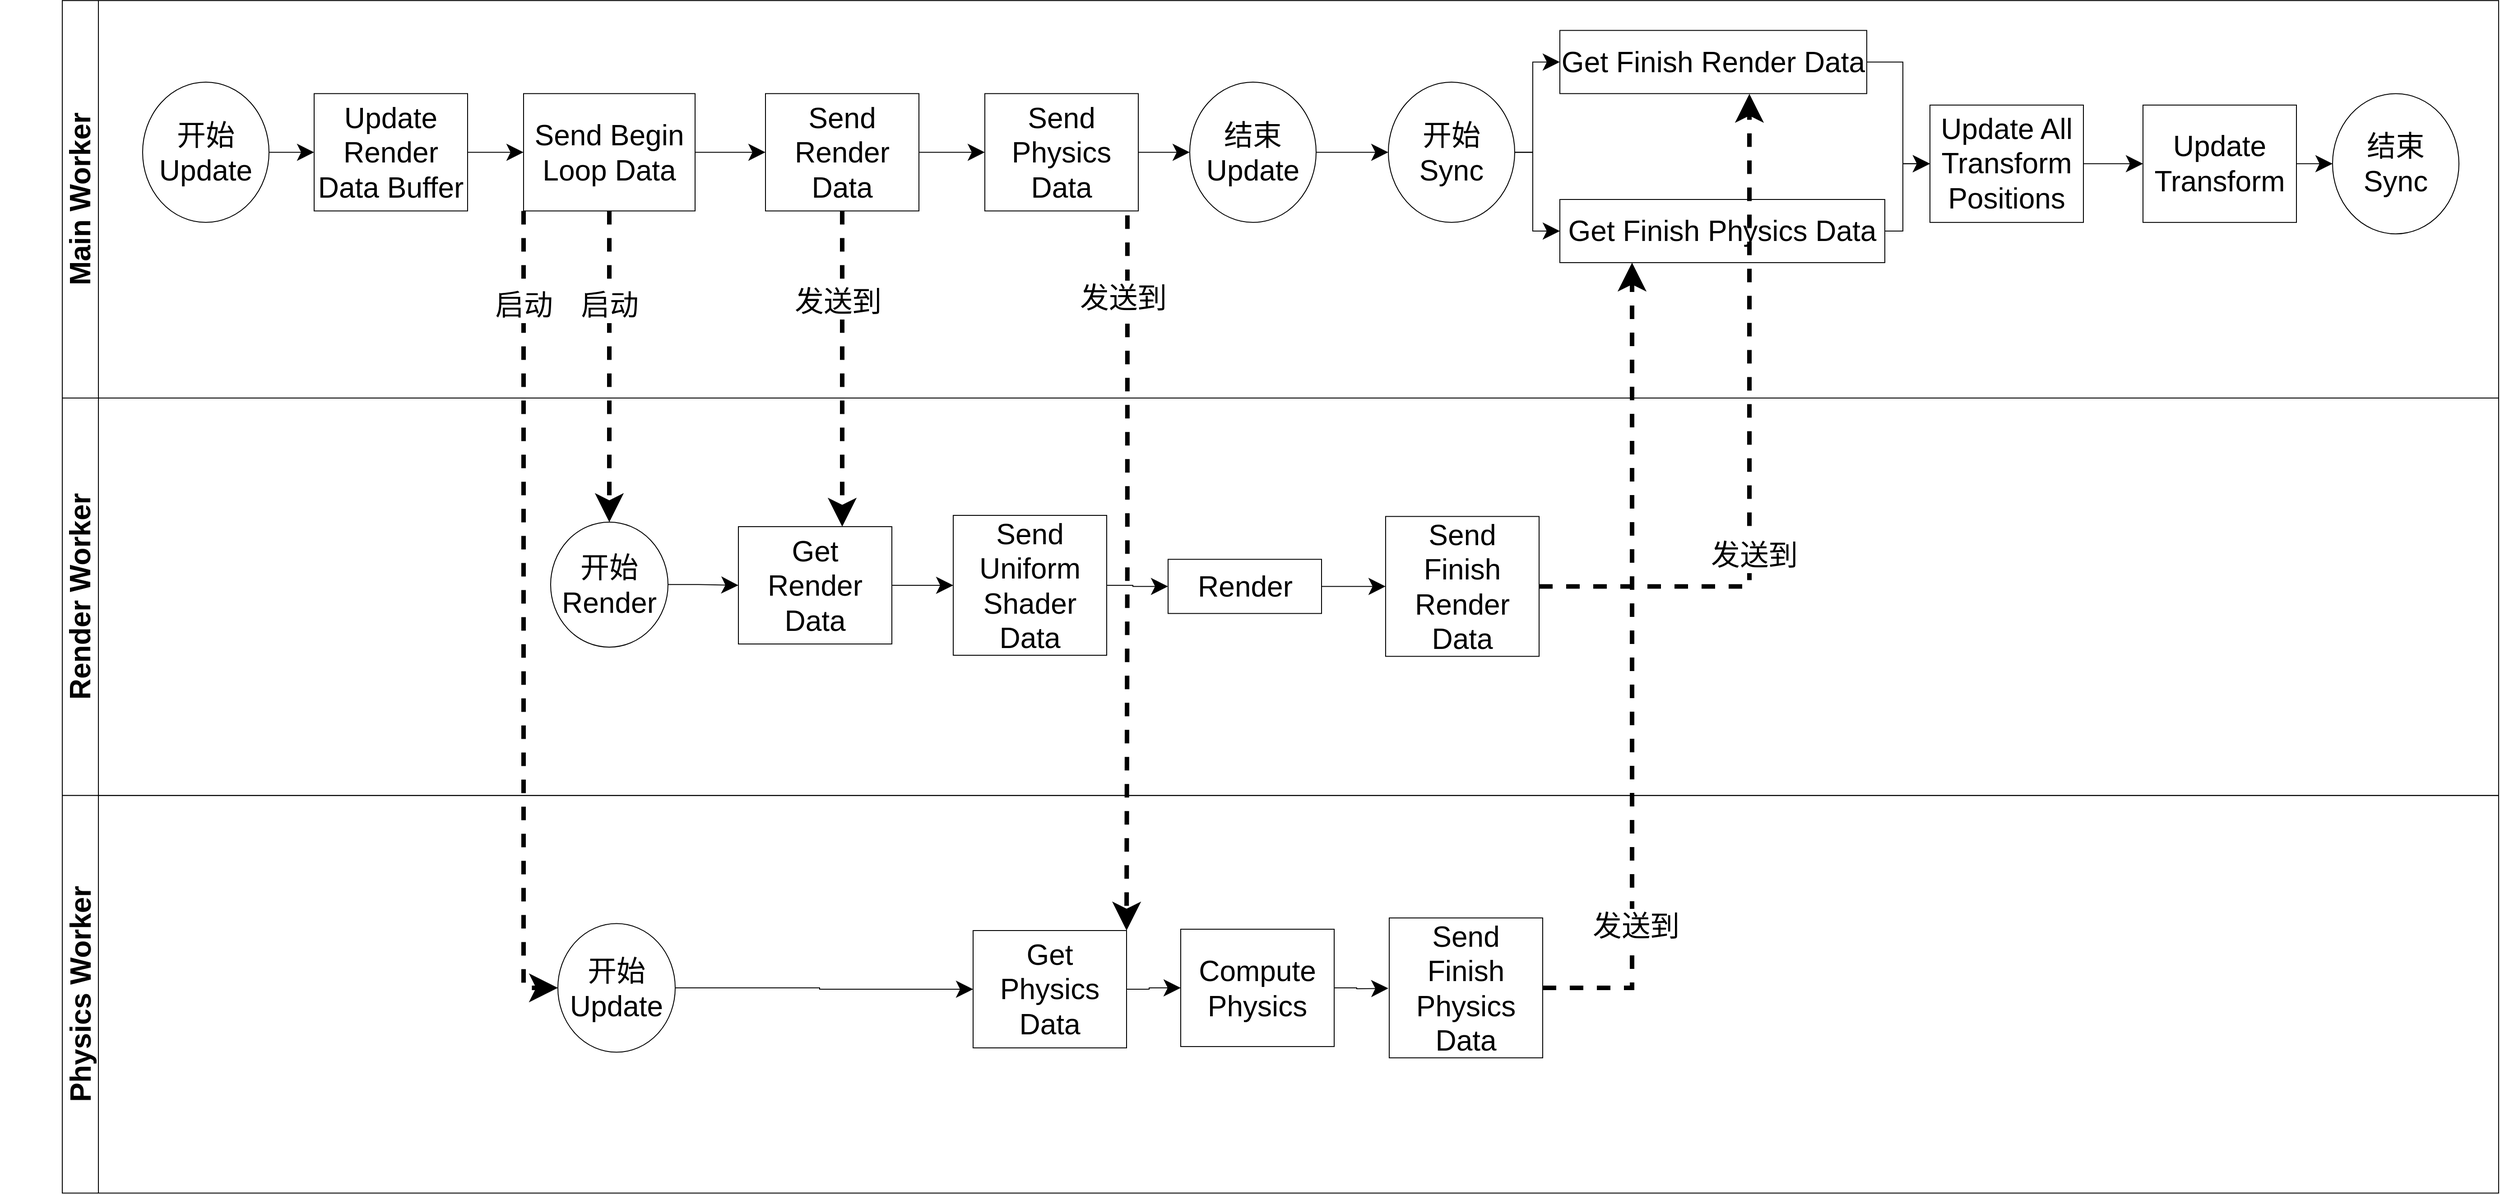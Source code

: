 <mxfile version="14.6.13" type="device"><diagram id="vMdo4YMrNPFjYfSBuluk" name="第 1 页"><mxGraphModel dx="3530" dy="3089" grid="1" gridSize="10" guides="1" tooltips="1" connect="1" arrows="1" fold="1" page="1" pageScale="1" pageWidth="827" pageHeight="1169" math="0" shadow="0"><root><mxCell id="0"/><mxCell id="1" parent="0"/><mxCell id="m8LMoHOGRA0s_H-Xx9vi-58" value="&lt;font style=&quot;font-size: 32px&quot;&gt;Main Worker&lt;/font&gt;" style="swimlane;html=1;childLayout=stackLayout;resizeParent=1;resizeParentMax=0;horizontal=0;startSize=40;horizontalStack=0;fontSize=22;" parent="1" vertex="1"><mxGeometry x="-639" y="-590.42" width="2699" height="440.42" as="geometry"><mxRectangle x="120" y="120" width="30" height="50" as="alternateBounds"/></mxGeometry></mxCell><mxCell id="m8LMoHOGRA0s_H-Xx9vi-59" style="edgeStyle=orthogonalEdgeStyle;rounded=0;orthogonalLoop=1;jettySize=auto;html=1;endArrow=classic;endFill=1;fontSize=22;" parent="1" edge="1"><mxGeometry relative="1" as="geometry"><mxPoint x="-700.0" y="-475.98" as="sourcePoint"/><mxPoint x="-699.966" y="-475.98" as="targetPoint"/></mxGeometry></mxCell><mxCell id="m8LMoHOGRA0s_H-Xx9vi-60" value="开始&lt;br&gt;Update" style="ellipse;whiteSpace=wrap;html=1;fontSize=32;" parent="1" vertex="1"><mxGeometry x="-550" y="-500" width="140" height="155.42" as="geometry"/></mxCell><mxCell id="m8LMoHOGRA0s_H-Xx9vi-61" value="" style="edgeStyle=orthogonalEdgeStyle;rounded=0;orthogonalLoop=1;jettySize=auto;html=1;fontSize=32;endSize=16;startSize=16;exitX=1;exitY=0.5;exitDx=0;exitDy=0;" parent="1" source="m8LMoHOGRA0s_H-Xx9vi-60" target="m8LMoHOGRA0s_H-Xx9vi-65" edge="1"><mxGeometry relative="1" as="geometry"><mxPoint x="-400" y="-425" as="sourcePoint"/></mxGeometry></mxCell><mxCell id="m8LMoHOGRA0s_H-Xx9vi-112" value="" style="edgeStyle=orthogonalEdgeStyle;rounded=0;orthogonalLoop=1;jettySize=auto;html=1;endSize=16;startSize=16;" parent="1" source="m8LMoHOGRA0s_H-Xx9vi-65" target="m8LMoHOGRA0s_H-Xx9vi-111" edge="1"><mxGeometry relative="1" as="geometry"/></mxCell><mxCell id="m8LMoHOGRA0s_H-Xx9vi-65" value="Update Render Data Buffer" style="whiteSpace=wrap;html=1;fontSize=32;" parent="1" vertex="1"><mxGeometry x="-360" y="-487.29" width="170" height="130" as="geometry"/></mxCell><mxCell id="m8LMoHOGRA0s_H-Xx9vi-69" value="&lt;font style=&quot;font-size: 32px&quot;&gt;Render Worker&lt;/font&gt;" style="swimlane;html=1;childLayout=stackLayout;resizeParent=1;resizeParentMax=0;horizontal=0;startSize=40;horizontalStack=0;fontSize=22;" parent="1" vertex="1"><mxGeometry x="-639" y="-150" width="2699" height="440.42" as="geometry"><mxRectangle x="120" y="120" width="30" height="50" as="alternateBounds"/></mxGeometry></mxCell><mxCell id="m8LMoHOGRA0s_H-Xx9vi-70" value="&lt;font style=&quot;font-size: 32px&quot;&gt;Physics Worker&lt;/font&gt;" style="swimlane;html=1;childLayout=stackLayout;resizeParent=1;resizeParentMax=0;horizontal=0;startSize=40;horizontalStack=0;fontSize=22;" parent="1" vertex="1"><mxGeometry x="-639" y="290.42" width="2699" height="440.42" as="geometry"><mxRectangle x="120" y="120" width="30" height="50" as="alternateBounds"/></mxGeometry></mxCell><mxCell id="m8LMoHOGRA0s_H-Xx9vi-86" style="edgeStyle=orthogonalEdgeStyle;rounded=0;orthogonalLoop=1;jettySize=auto;html=1;endArrow=classic;endFill=1;fontSize=22;" parent="1" edge="1"><mxGeometry relative="1" as="geometry"><mxPoint x="-690.0" y="-45.62" as="sourcePoint"/><mxPoint x="-689.966" y="-45.62" as="targetPoint"/></mxGeometry></mxCell><mxCell id="m8LMoHOGRA0s_H-Xx9vi-114" value="" style="edgeStyle=orthogonalEdgeStyle;rounded=0;orthogonalLoop=1;jettySize=auto;html=1;endSize=16;startSize=16;" parent="1" source="m8LMoHOGRA0s_H-Xx9vi-111" target="m8LMoHOGRA0s_H-Xx9vi-113" edge="1"><mxGeometry relative="1" as="geometry"/></mxCell><mxCell id="m8LMoHOGRA0s_H-Xx9vi-141" style="edgeStyle=orthogonalEdgeStyle;rounded=0;orthogonalLoop=1;jettySize=auto;html=1;startSize=16;endSize=16;dashed=1;strokeWidth=5;" parent="1" source="m8LMoHOGRA0s_H-Xx9vi-111" target="m8LMoHOGRA0s_H-Xx9vi-125" edge="1"><mxGeometry relative="1" as="geometry"/></mxCell><mxCell id="32pevKFRqr3LHXFtYoc2-2" value="&lt;font style=&quot;font-size: 32px&quot;&gt;启动&lt;/font&gt;" style="edgeLabel;html=1;align=center;verticalAlign=middle;resizable=0;points=[];" parent="m8LMoHOGRA0s_H-Xx9vi-141" vertex="1" connectable="0"><mxGeometry x="-0.388" y="3" relative="1" as="geometry"><mxPoint x="-3" y="-1" as="offset"/></mxGeometry></mxCell><mxCell id="m8LMoHOGRA0s_H-Xx9vi-142" style="edgeStyle=orthogonalEdgeStyle;rounded=0;orthogonalLoop=1;jettySize=auto;html=1;entryX=0;entryY=0.5;entryDx=0;entryDy=0;dashed=1;startSize=16;endSize=16;strokeWidth=5;exitX=0;exitY=1;exitDx=0;exitDy=0;" parent="1" source="m8LMoHOGRA0s_H-Xx9vi-111" target="m8LMoHOGRA0s_H-Xx9vi-133" edge="1"><mxGeometry relative="1" as="geometry"/></mxCell><mxCell id="32pevKFRqr3LHXFtYoc2-1" value="&lt;font style=&quot;font-size: 32px&quot;&gt;启动&lt;/font&gt;" style="edgeLabel;html=1;align=center;verticalAlign=middle;resizable=0;points=[];" parent="m8LMoHOGRA0s_H-Xx9vi-142" vertex="1" connectable="0"><mxGeometry x="-0.765" y="9" relative="1" as="geometry"><mxPoint x="-9" y="-1" as="offset"/></mxGeometry></mxCell><mxCell id="m8LMoHOGRA0s_H-Xx9vi-111" value="Send Begin Loop Data" style="whiteSpace=wrap;html=1;fontSize=32;" parent="1" vertex="1"><mxGeometry x="-128" y="-487.29" width="190" height="130" as="geometry"/></mxCell><mxCell id="m8LMoHOGRA0s_H-Xx9vi-154" style="edgeStyle=orthogonalEdgeStyle;rounded=0;orthogonalLoop=1;jettySize=auto;html=1;startSize=16;endSize=16;strokeWidth=5;dashed=1;" parent="1" source="m8LMoHOGRA0s_H-Xx9vi-113" target="m8LMoHOGRA0s_H-Xx9vi-126" edge="1"><mxGeometry relative="1" as="geometry"><Array as="points"><mxPoint x="225" y="-150"/><mxPoint x="225" y="-150"/></Array></mxGeometry></mxCell><mxCell id="32pevKFRqr3LHXFtYoc2-5" value="&lt;font style=&quot;font-size: 32px&quot;&gt;发送到&lt;/font&gt;" style="edgeLabel;html=1;align=center;verticalAlign=middle;resizable=0;points=[];" parent="m8LMoHOGRA0s_H-Xx9vi-154" vertex="1" connectable="0"><mxGeometry x="-0.438" y="8" relative="1" as="geometry"><mxPoint x="-13" y="2" as="offset"/></mxGeometry></mxCell><mxCell id="sfWbzZQpbjbVYbH4Na2G-2" style="edgeStyle=orthogonalEdgeStyle;rounded=0;orthogonalLoop=1;jettySize=auto;html=1;entryX=0;entryY=0.5;entryDx=0;entryDy=0;endSize=16;startSize=16;" edge="1" parent="1" source="m8LMoHOGRA0s_H-Xx9vi-113" target="sfWbzZQpbjbVYbH4Na2G-1"><mxGeometry relative="1" as="geometry"/></mxCell><mxCell id="m8LMoHOGRA0s_H-Xx9vi-113" value="Send Render Data" style="whiteSpace=wrap;html=1;fontSize=32;" parent="1" vertex="1"><mxGeometry x="140" y="-487.29" width="170" height="130" as="geometry"/></mxCell><mxCell id="NzekRaTgk8OyyVGSiZ41-5" style="edgeStyle=orthogonalEdgeStyle;rounded=0;orthogonalLoop=1;jettySize=auto;html=1;startSize=16;endSize=16;" parent="1" source="m8LMoHOGRA0s_H-Xx9vi-115" target="m8LMoHOGRA0s_H-Xx9vi-124" edge="1"><mxGeometry relative="1" as="geometry"/></mxCell><mxCell id="m8LMoHOGRA0s_H-Xx9vi-115" value="Update Transform" style="whiteSpace=wrap;html=1;fontSize=32;" parent="1" vertex="1"><mxGeometry x="1666" y="-474.58" width="170" height="130" as="geometry"/></mxCell><mxCell id="m8LMoHOGRA0s_H-Xx9vi-147" style="edgeStyle=orthogonalEdgeStyle;rounded=0;orthogonalLoop=1;jettySize=auto;html=1;entryX=0;entryY=0.5;entryDx=0;entryDy=0;startSize=16;endSize=16;strokeWidth=1;" parent="1" source="m8LMoHOGRA0s_H-Xx9vi-117" target="m8LMoHOGRA0s_H-Xx9vi-120" edge="1"><mxGeometry relative="1" as="geometry"/></mxCell><mxCell id="m8LMoHOGRA0s_H-Xx9vi-117" value="结束&lt;br&gt;Update" style="ellipse;whiteSpace=wrap;html=1;fontSize=32;" parent="1" vertex="1"><mxGeometry x="610" y="-500" width="140" height="155.42" as="geometry"/></mxCell><mxCell id="m8LMoHOGRA0s_H-Xx9vi-149" style="edgeStyle=orthogonalEdgeStyle;rounded=0;orthogonalLoop=1;jettySize=auto;html=1;entryX=0;entryY=0.5;entryDx=0;entryDy=0;startSize=16;endSize=16;strokeWidth=1;" parent="1" source="m8LMoHOGRA0s_H-Xx9vi-120" target="m8LMoHOGRA0s_H-Xx9vi-121" edge="1"><mxGeometry relative="1" as="geometry"/></mxCell><mxCell id="m8LMoHOGRA0s_H-Xx9vi-150" style="edgeStyle=orthogonalEdgeStyle;rounded=0;orthogonalLoop=1;jettySize=auto;html=1;entryX=0;entryY=0.5;entryDx=0;entryDy=0;startSize=16;endSize=16;strokeWidth=1;" parent="1" source="m8LMoHOGRA0s_H-Xx9vi-120" target="m8LMoHOGRA0s_H-Xx9vi-140" edge="1"><mxGeometry relative="1" as="geometry"/></mxCell><mxCell id="m8LMoHOGRA0s_H-Xx9vi-120" value="开始&lt;br&gt;Sync" style="ellipse;whiteSpace=wrap;html=1;fontSize=32;" parent="1" vertex="1"><mxGeometry x="830" y="-500" width="140" height="155.42" as="geometry"/></mxCell><mxCell id="m8LMoHOGRA0s_H-Xx9vi-151" style="edgeStyle=orthogonalEdgeStyle;rounded=0;orthogonalLoop=1;jettySize=auto;html=1;entryX=0;entryY=0.5;entryDx=0;entryDy=0;startSize=16;endSize=16;strokeWidth=1;" parent="1" source="m8LMoHOGRA0s_H-Xx9vi-121" target="m8LMoHOGRA0s_H-Xx9vi-123" edge="1"><mxGeometry relative="1" as="geometry"><Array as="points"><mxPoint x="1400" y="-522"/><mxPoint x="1400" y="-410"/></Array></mxGeometry></mxCell><mxCell id="m8LMoHOGRA0s_H-Xx9vi-121" value="Get Finish Render Data" style="whiteSpace=wrap;html=1;fontSize=32;" parent="1" vertex="1"><mxGeometry x="1020" y="-557.29" width="340" height="70" as="geometry"/></mxCell><mxCell id="NzekRaTgk8OyyVGSiZ41-4" style="edgeStyle=orthogonalEdgeStyle;rounded=0;orthogonalLoop=1;jettySize=auto;html=1;entryX=0;entryY=0.5;entryDx=0;entryDy=0;endSize=16;startSize=16;" parent="1" source="m8LMoHOGRA0s_H-Xx9vi-123" target="m8LMoHOGRA0s_H-Xx9vi-115" edge="1"><mxGeometry relative="1" as="geometry"/></mxCell><mxCell id="m8LMoHOGRA0s_H-Xx9vi-123" value="Update All Transform Positions" style="whiteSpace=wrap;html=1;fontSize=32;" parent="1" vertex="1"><mxGeometry x="1430" y="-474.58" width="170" height="130" as="geometry"/></mxCell><mxCell id="m8LMoHOGRA0s_H-Xx9vi-124" value="结束&lt;br&gt;Sync" style="ellipse;whiteSpace=wrap;html=1;fontSize=32;" parent="1" vertex="1"><mxGeometry x="1876" y="-487.29" width="140" height="155.42" as="geometry"/></mxCell><mxCell id="m8LMoHOGRA0s_H-Xx9vi-145" style="edgeStyle=orthogonalEdgeStyle;rounded=0;orthogonalLoop=1;jettySize=auto;html=1;entryX=0;entryY=0.5;entryDx=0;entryDy=0;startSize=16;endSize=16;strokeWidth=1;" parent="1" source="m8LMoHOGRA0s_H-Xx9vi-125" target="m8LMoHOGRA0s_H-Xx9vi-126" edge="1"><mxGeometry relative="1" as="geometry"/></mxCell><mxCell id="m8LMoHOGRA0s_H-Xx9vi-125" value="开始&lt;br&gt;Render" style="ellipse;whiteSpace=wrap;html=1;fontSize=32;" parent="1" vertex="1"><mxGeometry x="-98" y="-12.56" width="130" height="138.54" as="geometry"/></mxCell><mxCell id="m8LMoHOGRA0s_H-Xx9vi-128" value="" style="edgeStyle=orthogonalEdgeStyle;rounded=0;orthogonalLoop=1;jettySize=auto;html=1;startSize=16;endSize=16;" parent="1" source="m8LMoHOGRA0s_H-Xx9vi-126" target="m8LMoHOGRA0s_H-Xx9vi-127" edge="1"><mxGeometry relative="1" as="geometry"/></mxCell><mxCell id="m8LMoHOGRA0s_H-Xx9vi-126" value="Get &lt;br&gt;Render Data" style="whiteSpace=wrap;html=1;fontSize=32;" parent="1" vertex="1"><mxGeometry x="110" y="-7.5" width="170" height="130" as="geometry"/></mxCell><mxCell id="m8LMoHOGRA0s_H-Xx9vi-130" style="edgeStyle=orthogonalEdgeStyle;rounded=0;orthogonalLoop=1;jettySize=auto;html=1;entryX=0;entryY=0.5;entryDx=0;entryDy=0;startSize=16;endSize=16;" parent="1" source="m8LMoHOGRA0s_H-Xx9vi-127" target="m8LMoHOGRA0s_H-Xx9vi-129" edge="1"><mxGeometry relative="1" as="geometry"/></mxCell><mxCell id="m8LMoHOGRA0s_H-Xx9vi-127" value="Send Uniform Shader Data" style="whiteSpace=wrap;html=1;fontSize=32;" parent="1" vertex="1"><mxGeometry x="348" y="-20.0" width="170" height="155" as="geometry"/></mxCell><mxCell id="m8LMoHOGRA0s_H-Xx9vi-148" style="edgeStyle=orthogonalEdgeStyle;rounded=0;orthogonalLoop=1;jettySize=auto;html=1;entryX=0;entryY=0.5;entryDx=0;entryDy=0;startSize=16;endSize=16;strokeWidth=1;" parent="1" source="m8LMoHOGRA0s_H-Xx9vi-129" target="m8LMoHOGRA0s_H-Xx9vi-131" edge="1"><mxGeometry relative="1" as="geometry"/></mxCell><mxCell id="m8LMoHOGRA0s_H-Xx9vi-129" value="Render" style="html=1;fontSize=32;" parent="1" vertex="1"><mxGeometry x="586" y="28.71" width="170" height="60" as="geometry"/></mxCell><mxCell id="m8LMoHOGRA0s_H-Xx9vi-131" value="Send Finish Render Data" style="whiteSpace=wrap;html=1;fontSize=32;" parent="1" vertex="1"><mxGeometry x="827" y="-18.79" width="170" height="155" as="geometry"/></mxCell><mxCell id="sfWbzZQpbjbVYbH4Na2G-7" style="edgeStyle=orthogonalEdgeStyle;rounded=0;jumpStyle=none;orthogonalLoop=1;jettySize=auto;html=1;entryX=0;entryY=0.5;entryDx=0;entryDy=0;startSize=16;endSize=16;strokeWidth=1;" edge="1" parent="1" source="m8LMoHOGRA0s_H-Xx9vi-133" target="sfWbzZQpbjbVYbH4Na2G-4"><mxGeometry relative="1" as="geometry"/></mxCell><mxCell id="m8LMoHOGRA0s_H-Xx9vi-133" value="开始&lt;br&gt;Update" style="ellipse;whiteSpace=wrap;html=1;fontSize=32;" parent="1" vertex="1"><mxGeometry x="-90" y="432.29" width="130" height="142.5" as="geometry"/></mxCell><mxCell id="m8LMoHOGRA0s_H-Xx9vi-134" value="" style="edgeStyle=orthogonalEdgeStyle;rounded=0;orthogonalLoop=1;jettySize=auto;html=1;startSize=16;endSize=16;" parent="1" source="m8LMoHOGRA0s_H-Xx9vi-135" edge="1"><mxGeometry relative="1" as="geometry"><mxPoint x="830" y="504" as="targetPoint"/></mxGeometry></mxCell><mxCell id="m8LMoHOGRA0s_H-Xx9vi-135" value="Compute Physics" style="whiteSpace=wrap;html=1;fontSize=32;" parent="1" vertex="1"><mxGeometry x="600" y="438.54" width="170" height="130" as="geometry"/></mxCell><mxCell id="m8LMoHOGRA0s_H-Xx9vi-144" style="edgeStyle=orthogonalEdgeStyle;rounded=0;orthogonalLoop=1;jettySize=auto;html=1;dashed=1;startSize=16;endSize=16;strokeWidth=5;" parent="1" source="m8LMoHOGRA0s_H-Xx9vi-139" edge="1"><mxGeometry relative="1" as="geometry"><mxPoint x="1100" y="-300" as="targetPoint"/><Array as="points"><mxPoint x="1100" y="503"/><mxPoint x="1100" y="-300"/></Array></mxGeometry></mxCell><mxCell id="32pevKFRqr3LHXFtYoc2-3" value="&lt;font style=&quot;font-size: 32px&quot;&gt;发送到&lt;/font&gt;" style="edgeLabel;html=1;align=center;verticalAlign=middle;resizable=0;points=[];" parent="m8LMoHOGRA0s_H-Xx9vi-144" vertex="1" connectable="0"><mxGeometry x="-0.628" y="-5" relative="1" as="geometry"><mxPoint x="-1" as="offset"/></mxGeometry></mxCell><mxCell id="m8LMoHOGRA0s_H-Xx9vi-139" value="Send Finish Physics Data" style="whiteSpace=wrap;html=1;fontSize=32;" parent="1" vertex="1"><mxGeometry x="831" y="426.04" width="170" height="155" as="geometry"/></mxCell><mxCell id="m8LMoHOGRA0s_H-Xx9vi-152" style="edgeStyle=orthogonalEdgeStyle;rounded=0;orthogonalLoop=1;jettySize=auto;html=1;entryX=0;entryY=0.5;entryDx=0;entryDy=0;startSize=16;endSize=16;strokeWidth=1;" parent="1" source="m8LMoHOGRA0s_H-Xx9vi-140" target="m8LMoHOGRA0s_H-Xx9vi-123" edge="1"><mxGeometry relative="1" as="geometry"/></mxCell><mxCell id="m8LMoHOGRA0s_H-Xx9vi-140" value="Get Finish Physics Data" style="whiteSpace=wrap;html=1;fontSize=32;" parent="1" vertex="1"><mxGeometry x="1020" y="-370" width="360" height="70" as="geometry"/></mxCell><mxCell id="m8LMoHOGRA0s_H-Xx9vi-143" style="edgeStyle=orthogonalEdgeStyle;rounded=0;orthogonalLoop=1;jettySize=auto;html=1;dashed=1;startSize=16;endSize=16;strokeWidth=5;" parent="1" source="m8LMoHOGRA0s_H-Xx9vi-131" edge="1"><mxGeometry relative="1" as="geometry"><mxPoint x="1230" y="-487" as="targetPoint"/><Array as="points"><mxPoint x="1230" y="59"/><mxPoint x="1230" y="-487"/></Array></mxGeometry></mxCell><mxCell id="32pevKFRqr3LHXFtYoc2-4" value="&lt;font style=&quot;font-size: 32px&quot;&gt;发送到&lt;/font&gt;" style="edgeLabel;html=1;align=center;verticalAlign=middle;resizable=0;points=[];" parent="m8LMoHOGRA0s_H-Xx9vi-143" vertex="1" connectable="0"><mxGeometry x="-0.315" y="-6" relative="1" as="geometry"><mxPoint x="-1" y="-1" as="offset"/></mxGeometry></mxCell><mxCell id="sfWbzZQpbjbVYbH4Na2G-3" style="edgeStyle=orthogonalEdgeStyle;rounded=0;orthogonalLoop=1;jettySize=auto;html=1;entryX=0;entryY=0.5;entryDx=0;entryDy=0;endSize=16;startSize=16;" edge="1" parent="1" source="sfWbzZQpbjbVYbH4Na2G-1" target="m8LMoHOGRA0s_H-Xx9vi-117"><mxGeometry relative="1" as="geometry"/></mxCell><mxCell id="sfWbzZQpbjbVYbH4Na2G-5" style="edgeStyle=orthogonalEdgeStyle;rounded=0;orthogonalLoop=1;jettySize=auto;html=1;entryX=1;entryY=0;entryDx=0;entryDy=0;startSize=16;endSize=16;exitX=0.929;exitY=1.038;exitDx=0;exitDy=0;exitPerimeter=0;dashed=1;strokeWidth=5;jumpStyle=none;" edge="1" parent="1" source="sfWbzZQpbjbVYbH4Na2G-1" target="sfWbzZQpbjbVYbH4Na2G-4"><mxGeometry relative="1" as="geometry"/></mxCell><mxCell id="sfWbzZQpbjbVYbH4Na2G-6" value="&lt;font style=&quot;font-size: 32px&quot;&gt;发送到&lt;/font&gt;" style="edgeLabel;html=1;align=center;verticalAlign=middle;resizable=0;points=[];" vertex="1" connectable="0" parent="sfWbzZQpbjbVYbH4Na2G-5"><mxGeometry x="-0.769" y="-5" relative="1" as="geometry"><mxPoint as="offset"/></mxGeometry></mxCell><mxCell id="sfWbzZQpbjbVYbH4Na2G-1" value="Send Physics Data" style="whiteSpace=wrap;html=1;fontSize=32;" vertex="1" parent="1"><mxGeometry x="383" y="-487.29" width="170" height="130" as="geometry"/></mxCell><mxCell id="sfWbzZQpbjbVYbH4Na2G-8" style="edgeStyle=orthogonalEdgeStyle;rounded=0;jumpStyle=none;orthogonalLoop=1;jettySize=auto;html=1;entryX=0;entryY=0.5;entryDx=0;entryDy=0;startSize=16;endSize=16;strokeWidth=1;" edge="1" parent="1" source="sfWbzZQpbjbVYbH4Na2G-4" target="m8LMoHOGRA0s_H-Xx9vi-135"><mxGeometry relative="1" as="geometry"/></mxCell><mxCell id="sfWbzZQpbjbVYbH4Na2G-4" value="Get Physics Data" style="whiteSpace=wrap;html=1;fontSize=32;" vertex="1" parent="1"><mxGeometry x="370" y="440.0" width="170" height="130" as="geometry"/></mxCell></root></mxGraphModel></diagram></mxfile>